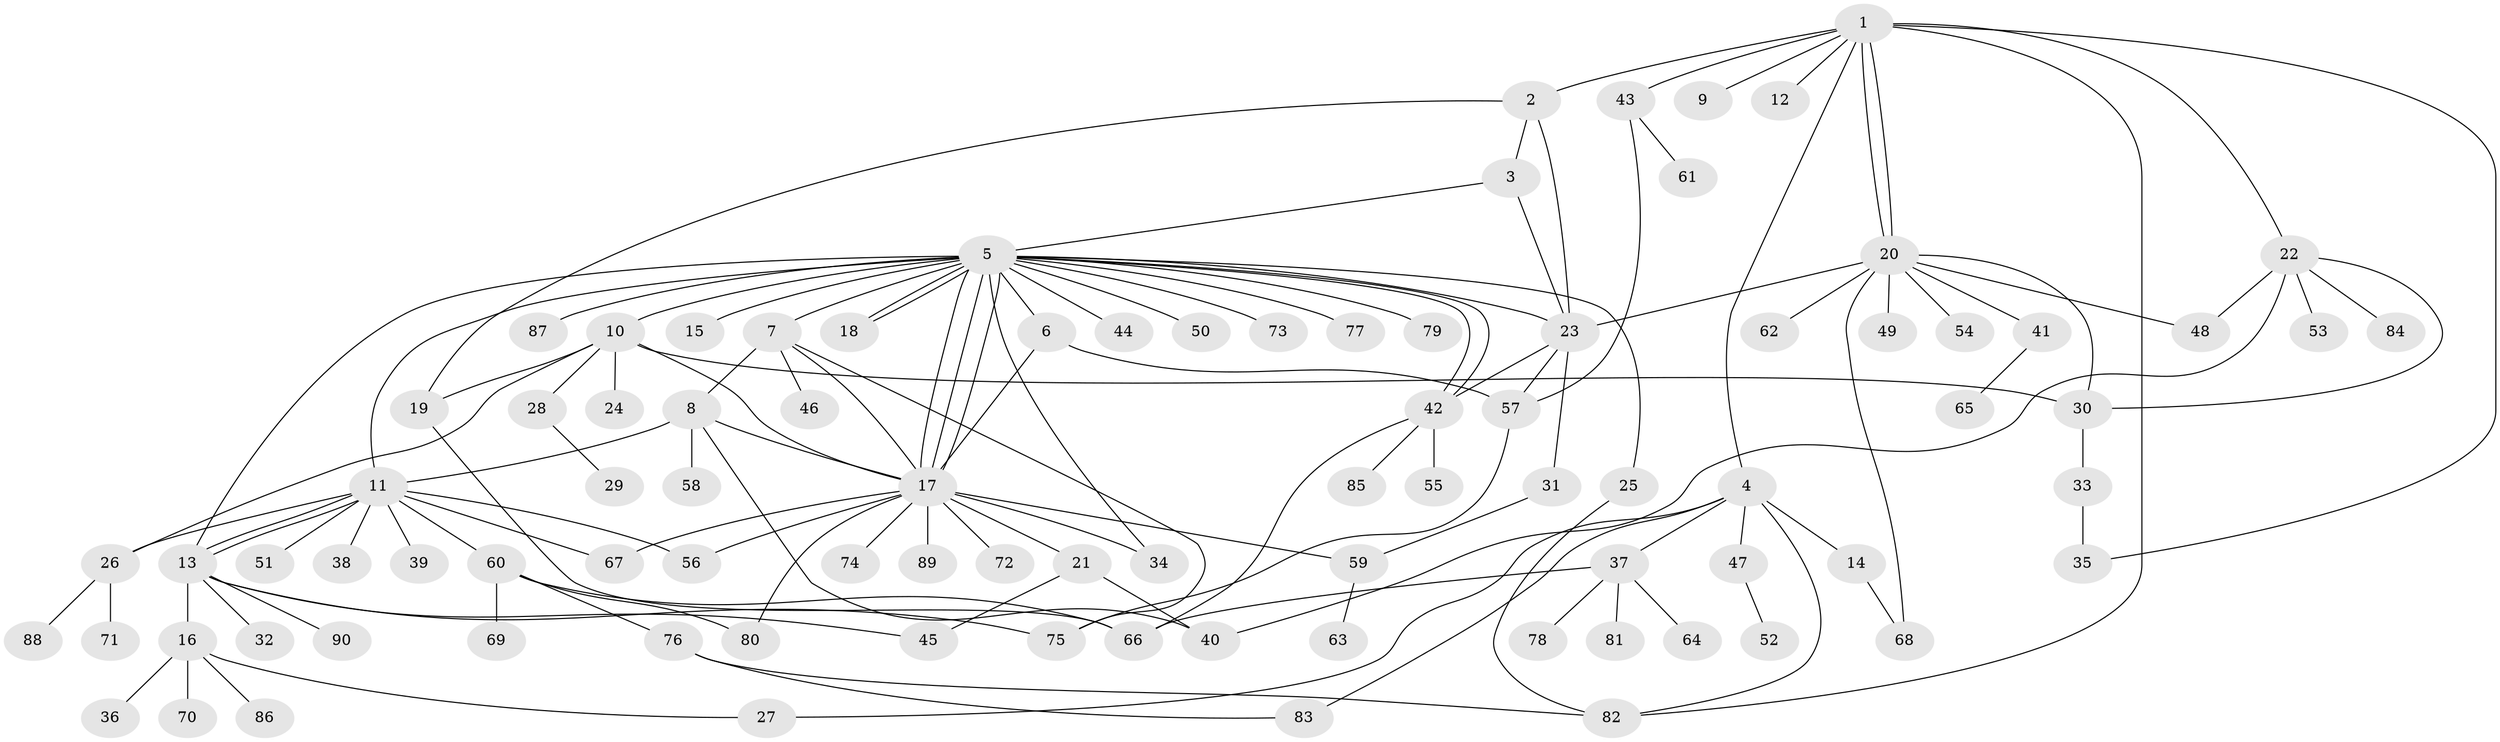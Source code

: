 // Generated by graph-tools (version 1.1) at 2025/35/03/09/25 02:35:33]
// undirected, 90 vertices, 132 edges
graph export_dot {
graph [start="1"]
  node [color=gray90,style=filled];
  1;
  2;
  3;
  4;
  5;
  6;
  7;
  8;
  9;
  10;
  11;
  12;
  13;
  14;
  15;
  16;
  17;
  18;
  19;
  20;
  21;
  22;
  23;
  24;
  25;
  26;
  27;
  28;
  29;
  30;
  31;
  32;
  33;
  34;
  35;
  36;
  37;
  38;
  39;
  40;
  41;
  42;
  43;
  44;
  45;
  46;
  47;
  48;
  49;
  50;
  51;
  52;
  53;
  54;
  55;
  56;
  57;
  58;
  59;
  60;
  61;
  62;
  63;
  64;
  65;
  66;
  67;
  68;
  69;
  70;
  71;
  72;
  73;
  74;
  75;
  76;
  77;
  78;
  79;
  80;
  81;
  82;
  83;
  84;
  85;
  86;
  87;
  88;
  89;
  90;
  1 -- 2;
  1 -- 4;
  1 -- 9;
  1 -- 12;
  1 -- 20;
  1 -- 20;
  1 -- 22;
  1 -- 35;
  1 -- 43;
  1 -- 82;
  2 -- 3;
  2 -- 19;
  2 -- 23;
  3 -- 5;
  3 -- 23;
  4 -- 14;
  4 -- 27;
  4 -- 37;
  4 -- 47;
  4 -- 82;
  4 -- 83;
  5 -- 6;
  5 -- 7;
  5 -- 10;
  5 -- 11;
  5 -- 13;
  5 -- 15;
  5 -- 17;
  5 -- 17;
  5 -- 17;
  5 -- 18;
  5 -- 18;
  5 -- 23;
  5 -- 25;
  5 -- 34;
  5 -- 42;
  5 -- 42;
  5 -- 44;
  5 -- 50;
  5 -- 73;
  5 -- 77;
  5 -- 79;
  5 -- 87;
  6 -- 17;
  6 -- 57;
  7 -- 8;
  7 -- 17;
  7 -- 46;
  7 -- 75;
  8 -- 11;
  8 -- 17;
  8 -- 40;
  8 -- 58;
  10 -- 17;
  10 -- 19;
  10 -- 24;
  10 -- 26;
  10 -- 28;
  10 -- 30;
  11 -- 13;
  11 -- 13;
  11 -- 26;
  11 -- 38;
  11 -- 39;
  11 -- 51;
  11 -- 56;
  11 -- 60;
  11 -- 67;
  13 -- 16;
  13 -- 32;
  13 -- 45;
  13 -- 75;
  13 -- 90;
  14 -- 68;
  16 -- 27;
  16 -- 36;
  16 -- 70;
  16 -- 86;
  17 -- 21;
  17 -- 34;
  17 -- 56;
  17 -- 59;
  17 -- 67;
  17 -- 72;
  17 -- 74;
  17 -- 80;
  17 -- 89;
  19 -- 66;
  20 -- 23;
  20 -- 30;
  20 -- 41;
  20 -- 48;
  20 -- 49;
  20 -- 54;
  20 -- 62;
  20 -- 68;
  21 -- 40;
  21 -- 45;
  22 -- 30;
  22 -- 40;
  22 -- 48;
  22 -- 53;
  22 -- 84;
  23 -- 31;
  23 -- 42;
  23 -- 57;
  25 -- 82;
  26 -- 71;
  26 -- 88;
  28 -- 29;
  30 -- 33;
  31 -- 59;
  33 -- 35;
  37 -- 64;
  37 -- 66;
  37 -- 78;
  37 -- 81;
  41 -- 65;
  42 -- 55;
  42 -- 66;
  42 -- 85;
  43 -- 57;
  43 -- 61;
  47 -- 52;
  57 -- 75;
  59 -- 63;
  60 -- 66;
  60 -- 69;
  60 -- 76;
  60 -- 80;
  76 -- 82;
  76 -- 83;
}
